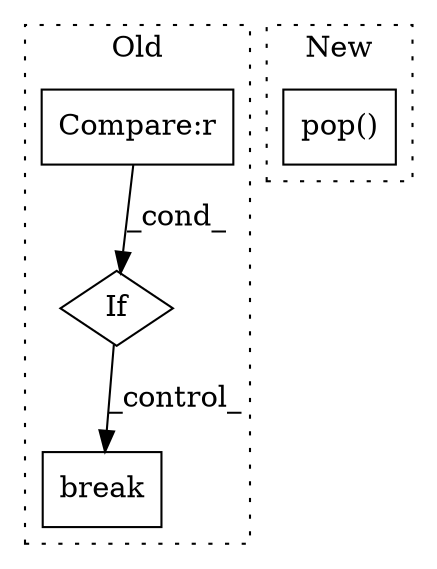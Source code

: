digraph G {
subgraph cluster0 {
1 [label="break" a="94" s="2034" l="5" shape="box"];
3 [label="If" a="96" s="1761" l="3" shape="diamond"];
4 [label="Compare:r" a="40" s="1764" l="59" shape="box"];
label = "Old";
style="dotted";
}
subgraph cluster1 {
2 [label="pop()" a="75" s="2377,2424" l="30,1" shape="box"];
label = "New";
style="dotted";
}
3 -> 1 [label="_control_"];
4 -> 3 [label="_cond_"];
}